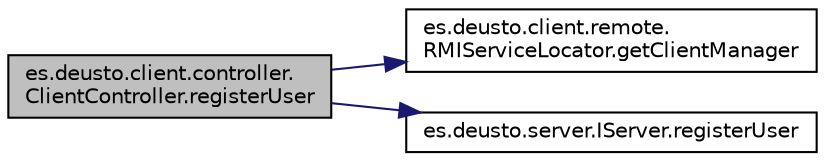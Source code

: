 digraph "es.deusto.client.controller.ClientController.registerUser"
{
 // LATEX_PDF_SIZE
  edge [fontname="Helvetica",fontsize="10",labelfontname="Helvetica",labelfontsize="10"];
  node [fontname="Helvetica",fontsize="10",shape=record];
  rankdir="LR";
  Node46 [label="es.deusto.client.controller.\lClientController.registerUser",height=0.2,width=0.4,color="black", fillcolor="grey75", style="filled", fontcolor="black",tooltip=" "];
  Node46 -> Node47 [color="midnightblue",fontsize="10",style="solid",fontname="Helvetica"];
  Node47 [label="es.deusto.client.remote.\lRMIServiceLocator.getClientManager",height=0.2,width=0.4,color="black", fillcolor="white", style="filled",URL="$classes_1_1deusto_1_1client_1_1remote_1_1_r_m_i_service_locator.html#ade08376a63a3e1a5ca512986e86478d5",tooltip=" "];
  Node46 -> Node48 [color="midnightblue",fontsize="10",style="solid",fontname="Helvetica"];
  Node48 [label="es.deusto.server.IServer.registerUser",height=0.2,width=0.4,color="black", fillcolor="white", style="filled",URL="$interfacees_1_1deusto_1_1server_1_1_i_server.html#a998e20655e760b135fab601a417aa5ae",tooltip=" "];
}
